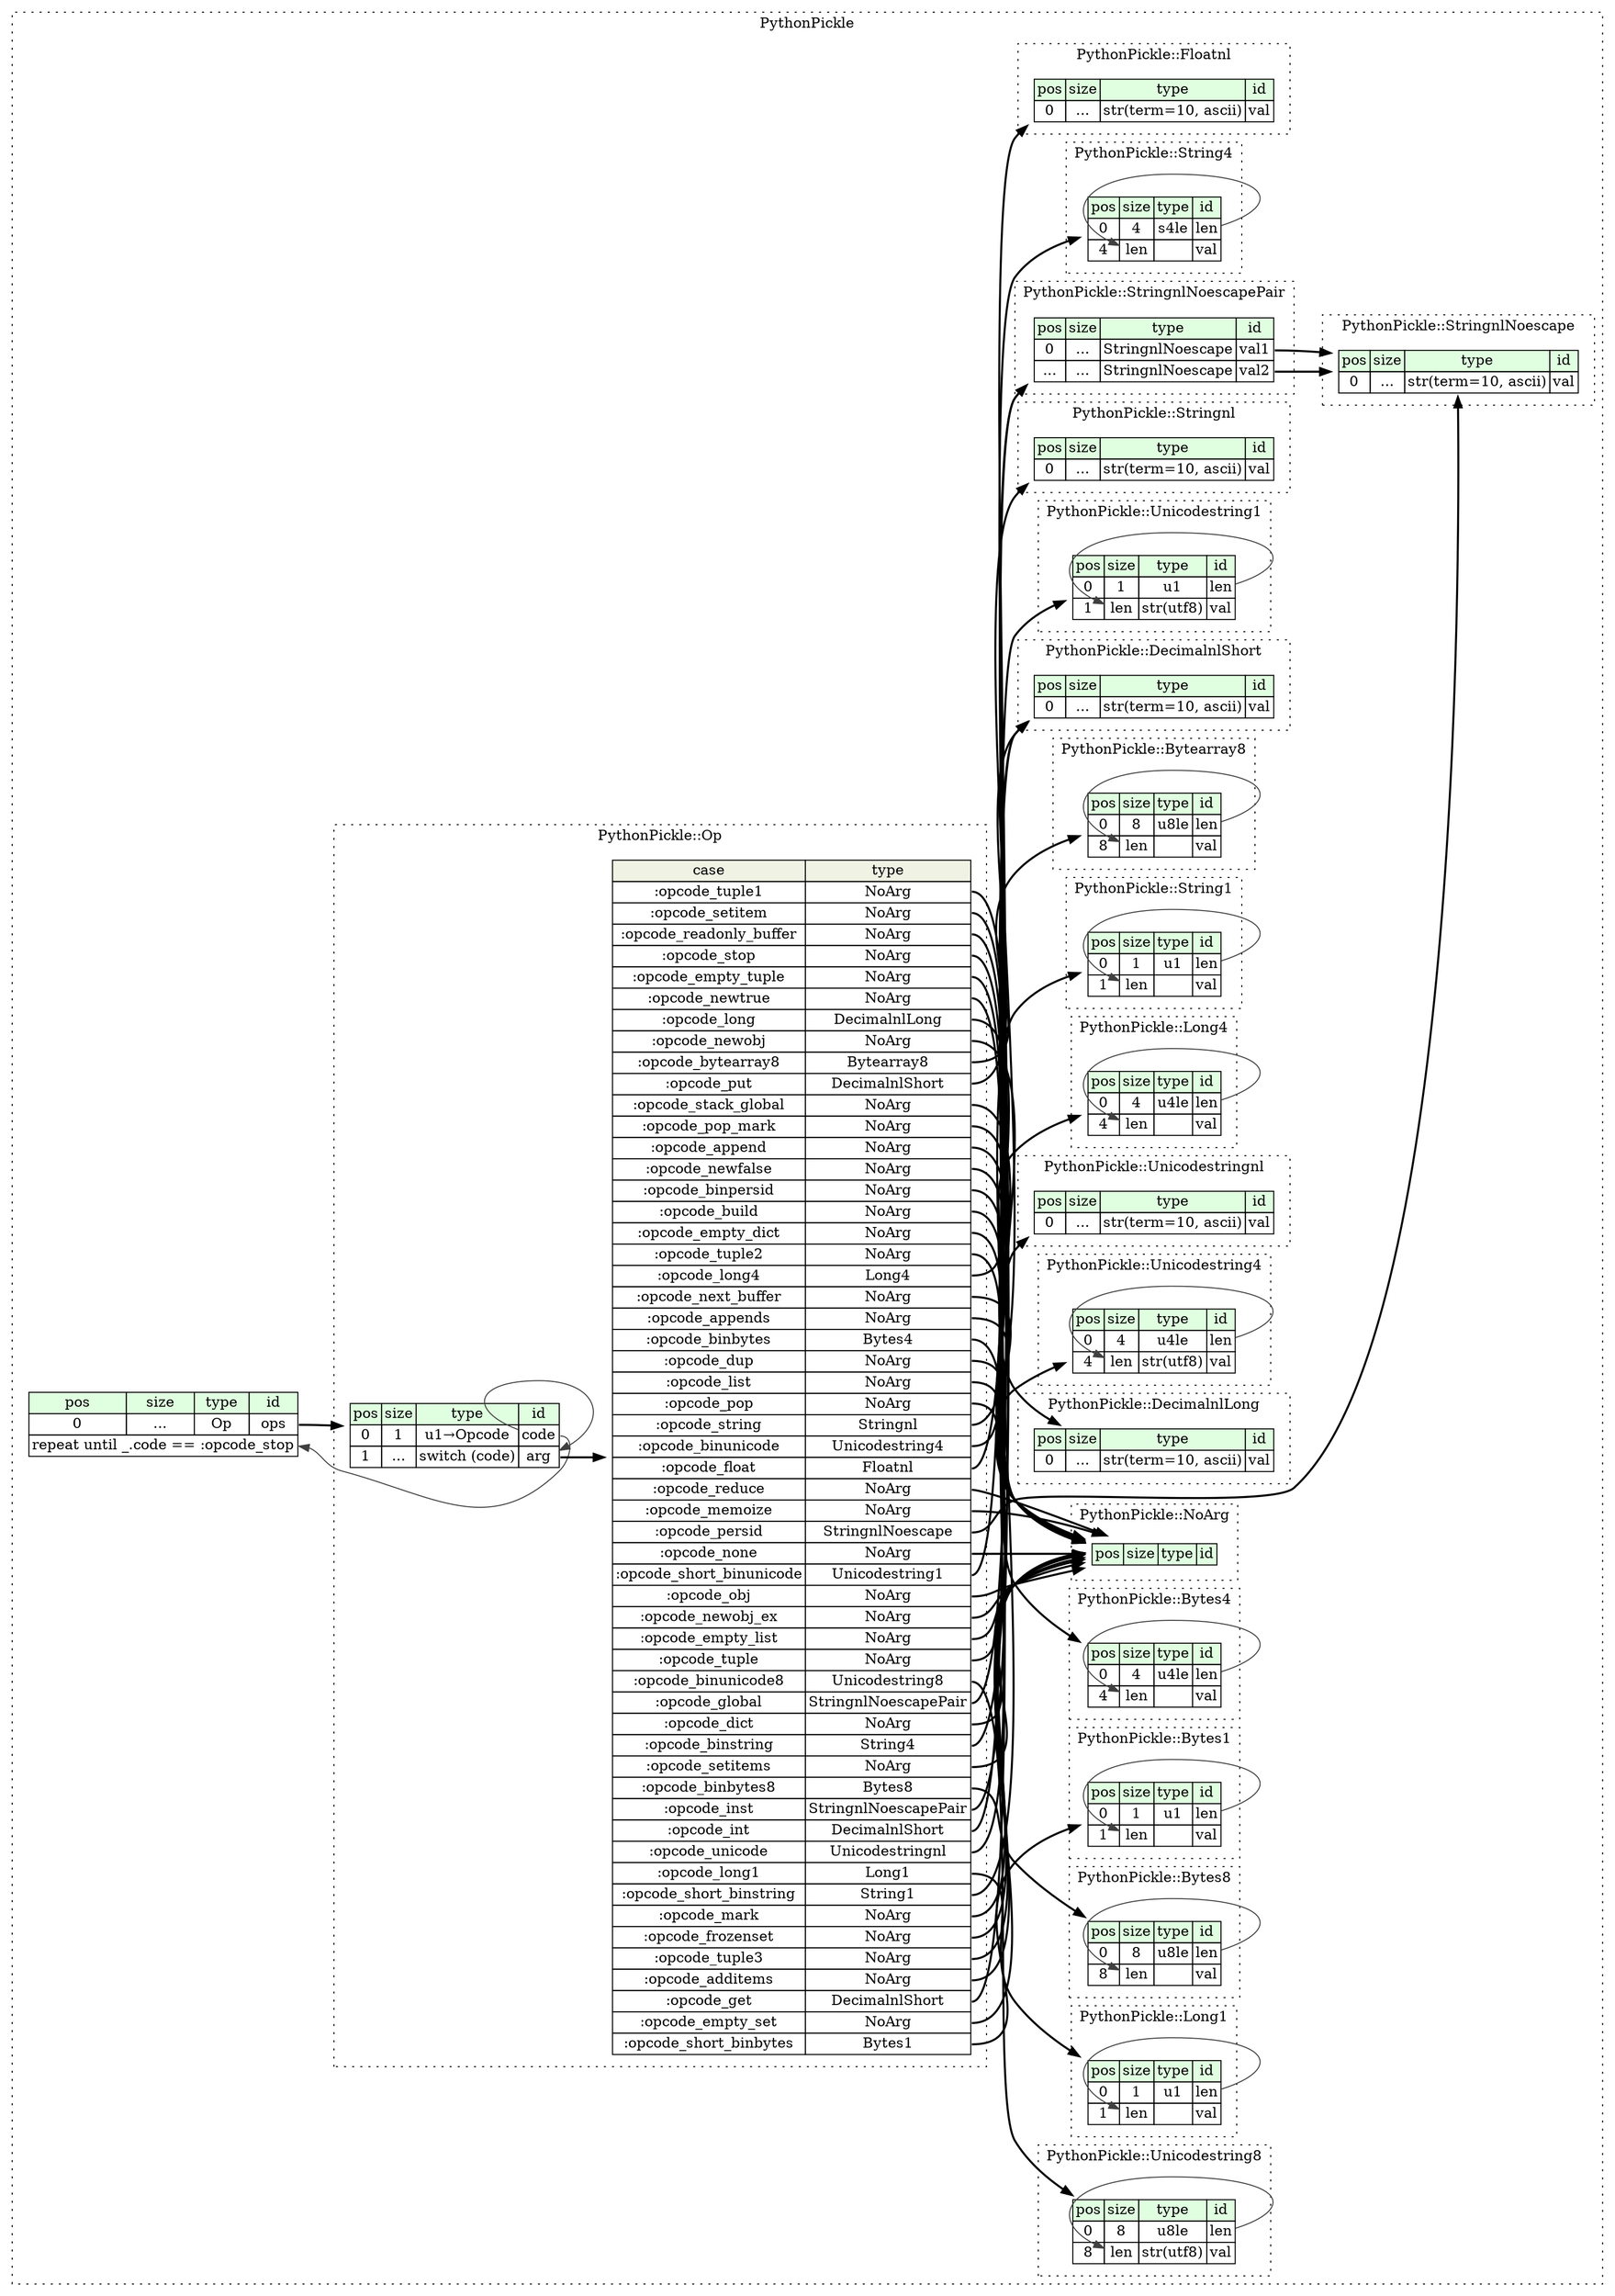digraph {
	rankdir=LR;
	node [shape=plaintext];
	subgraph cluster__python_pickle {
		label="PythonPickle";
		graph[style=dotted];

		python_pickle__seq [label=<<TABLE BORDER="0" CELLBORDER="1" CELLSPACING="0">
			<TR><TD BGCOLOR="#E0FFE0">pos</TD><TD BGCOLOR="#E0FFE0">size</TD><TD BGCOLOR="#E0FFE0">type</TD><TD BGCOLOR="#E0FFE0">id</TD></TR>
			<TR><TD PORT="ops_pos">0</TD><TD PORT="ops_size">...</TD><TD>Op</TD><TD PORT="ops_type">ops</TD></TR>
			<TR><TD COLSPAN="4" PORT="ops__repeat">repeat until _.code == :opcode_stop</TD></TR>
		</TABLE>>];
		subgraph cluster__unicodestring8 {
			label="PythonPickle::Unicodestring8";
			graph[style=dotted];

			unicodestring8__seq [label=<<TABLE BORDER="0" CELLBORDER="1" CELLSPACING="0">
				<TR><TD BGCOLOR="#E0FFE0">pos</TD><TD BGCOLOR="#E0FFE0">size</TD><TD BGCOLOR="#E0FFE0">type</TD><TD BGCOLOR="#E0FFE0">id</TD></TR>
				<TR><TD PORT="len_pos">0</TD><TD PORT="len_size">8</TD><TD>u8le</TD><TD PORT="len_type">len</TD></TR>
				<TR><TD PORT="val_pos">8</TD><TD PORT="val_size">len</TD><TD>str(utf8)</TD><TD PORT="val_type">val</TD></TR>
			</TABLE>>];
		}
		subgraph cluster__long1 {
			label="PythonPickle::Long1";
			graph[style=dotted];

			long1__seq [label=<<TABLE BORDER="0" CELLBORDER="1" CELLSPACING="0">
				<TR><TD BGCOLOR="#E0FFE0">pos</TD><TD BGCOLOR="#E0FFE0">size</TD><TD BGCOLOR="#E0FFE0">type</TD><TD BGCOLOR="#E0FFE0">id</TD></TR>
				<TR><TD PORT="len_pos">0</TD><TD PORT="len_size">1</TD><TD>u1</TD><TD PORT="len_type">len</TD></TR>
				<TR><TD PORT="val_pos">1</TD><TD PORT="val_size">len</TD><TD></TD><TD PORT="val_type">val</TD></TR>
			</TABLE>>];
		}
		subgraph cluster__bytes8 {
			label="PythonPickle::Bytes8";
			graph[style=dotted];

			bytes8__seq [label=<<TABLE BORDER="0" CELLBORDER="1" CELLSPACING="0">
				<TR><TD BGCOLOR="#E0FFE0">pos</TD><TD BGCOLOR="#E0FFE0">size</TD><TD BGCOLOR="#E0FFE0">type</TD><TD BGCOLOR="#E0FFE0">id</TD></TR>
				<TR><TD PORT="len_pos">0</TD><TD PORT="len_size">8</TD><TD>u8le</TD><TD PORT="len_type">len</TD></TR>
				<TR><TD PORT="val_pos">8</TD><TD PORT="val_size">len</TD><TD></TD><TD PORT="val_type">val</TD></TR>
			</TABLE>>];
		}
		subgraph cluster__bytes1 {
			label="PythonPickle::Bytes1";
			graph[style=dotted];

			bytes1__seq [label=<<TABLE BORDER="0" CELLBORDER="1" CELLSPACING="0">
				<TR><TD BGCOLOR="#E0FFE0">pos</TD><TD BGCOLOR="#E0FFE0">size</TD><TD BGCOLOR="#E0FFE0">type</TD><TD BGCOLOR="#E0FFE0">id</TD></TR>
				<TR><TD PORT="len_pos">0</TD><TD PORT="len_size">1</TD><TD>u1</TD><TD PORT="len_type">len</TD></TR>
				<TR><TD PORT="val_pos">1</TD><TD PORT="val_size">len</TD><TD></TD><TD PORT="val_type">val</TD></TR>
			</TABLE>>];
		}
		subgraph cluster__bytes4 {
			label="PythonPickle::Bytes4";
			graph[style=dotted];

			bytes4__seq [label=<<TABLE BORDER="0" CELLBORDER="1" CELLSPACING="0">
				<TR><TD BGCOLOR="#E0FFE0">pos</TD><TD BGCOLOR="#E0FFE0">size</TD><TD BGCOLOR="#E0FFE0">type</TD><TD BGCOLOR="#E0FFE0">id</TD></TR>
				<TR><TD PORT="len_pos">0</TD><TD PORT="len_size">4</TD><TD>u4le</TD><TD PORT="len_type">len</TD></TR>
				<TR><TD PORT="val_pos">4</TD><TD PORT="val_size">len</TD><TD></TD><TD PORT="val_type">val</TD></TR>
			</TABLE>>];
		}
		subgraph cluster__no_arg {
			label="PythonPickle::NoArg";
			graph[style=dotted];

			no_arg__seq [label=<<TABLE BORDER="0" CELLBORDER="1" CELLSPACING="0">
				<TR><TD BGCOLOR="#E0FFE0">pos</TD><TD BGCOLOR="#E0FFE0">size</TD><TD BGCOLOR="#E0FFE0">type</TD><TD BGCOLOR="#E0FFE0">id</TD></TR>
			</TABLE>>];
		}
		subgraph cluster__stringnl_noescape {
			label="PythonPickle::StringnlNoescape";
			graph[style=dotted];

			stringnl_noescape__seq [label=<<TABLE BORDER="0" CELLBORDER="1" CELLSPACING="0">
				<TR><TD BGCOLOR="#E0FFE0">pos</TD><TD BGCOLOR="#E0FFE0">size</TD><TD BGCOLOR="#E0FFE0">type</TD><TD BGCOLOR="#E0FFE0">id</TD></TR>
				<TR><TD PORT="val_pos">0</TD><TD PORT="val_size">...</TD><TD>str(term=10, ascii)</TD><TD PORT="val_type">val</TD></TR>
			</TABLE>>];
		}
		subgraph cluster__decimalnl_long {
			label="PythonPickle::DecimalnlLong";
			graph[style=dotted];

			decimalnl_long__seq [label=<<TABLE BORDER="0" CELLBORDER="1" CELLSPACING="0">
				<TR><TD BGCOLOR="#E0FFE0">pos</TD><TD BGCOLOR="#E0FFE0">size</TD><TD BGCOLOR="#E0FFE0">type</TD><TD BGCOLOR="#E0FFE0">id</TD></TR>
				<TR><TD PORT="val_pos">0</TD><TD PORT="val_size">...</TD><TD>str(term=10, ascii)</TD><TD PORT="val_type">val</TD></TR>
			</TABLE>>];
		}
		subgraph cluster__unicodestring4 {
			label="PythonPickle::Unicodestring4";
			graph[style=dotted];

			unicodestring4__seq [label=<<TABLE BORDER="0" CELLBORDER="1" CELLSPACING="0">
				<TR><TD BGCOLOR="#E0FFE0">pos</TD><TD BGCOLOR="#E0FFE0">size</TD><TD BGCOLOR="#E0FFE0">type</TD><TD BGCOLOR="#E0FFE0">id</TD></TR>
				<TR><TD PORT="len_pos">0</TD><TD PORT="len_size">4</TD><TD>u4le</TD><TD PORT="len_type">len</TD></TR>
				<TR><TD PORT="val_pos">4</TD><TD PORT="val_size">len</TD><TD>str(utf8)</TD><TD PORT="val_type">val</TD></TR>
			</TABLE>>];
		}
		subgraph cluster__unicodestringnl {
			label="PythonPickle::Unicodestringnl";
			graph[style=dotted];

			unicodestringnl__seq [label=<<TABLE BORDER="0" CELLBORDER="1" CELLSPACING="0">
				<TR><TD BGCOLOR="#E0FFE0">pos</TD><TD BGCOLOR="#E0FFE0">size</TD><TD BGCOLOR="#E0FFE0">type</TD><TD BGCOLOR="#E0FFE0">id</TD></TR>
				<TR><TD PORT="val_pos">0</TD><TD PORT="val_size">...</TD><TD>str(term=10, ascii)</TD><TD PORT="val_type">val</TD></TR>
			</TABLE>>];
		}
		subgraph cluster__long4 {
			label="PythonPickle::Long4";
			graph[style=dotted];

			long4__seq [label=<<TABLE BORDER="0" CELLBORDER="1" CELLSPACING="0">
				<TR><TD BGCOLOR="#E0FFE0">pos</TD><TD BGCOLOR="#E0FFE0">size</TD><TD BGCOLOR="#E0FFE0">type</TD><TD BGCOLOR="#E0FFE0">id</TD></TR>
				<TR><TD PORT="len_pos">0</TD><TD PORT="len_size">4</TD><TD>u4le</TD><TD PORT="len_type">len</TD></TR>
				<TR><TD PORT="val_pos">4</TD><TD PORT="val_size">len</TD><TD></TD><TD PORT="val_type">val</TD></TR>
			</TABLE>>];
		}
		subgraph cluster__string1 {
			label="PythonPickle::String1";
			graph[style=dotted];

			string1__seq [label=<<TABLE BORDER="0" CELLBORDER="1" CELLSPACING="0">
				<TR><TD BGCOLOR="#E0FFE0">pos</TD><TD BGCOLOR="#E0FFE0">size</TD><TD BGCOLOR="#E0FFE0">type</TD><TD BGCOLOR="#E0FFE0">id</TD></TR>
				<TR><TD PORT="len_pos">0</TD><TD PORT="len_size">1</TD><TD>u1</TD><TD PORT="len_type">len</TD></TR>
				<TR><TD PORT="val_pos">1</TD><TD PORT="val_size">len</TD><TD></TD><TD PORT="val_type">val</TD></TR>
			</TABLE>>];
		}
		subgraph cluster__bytearray8 {
			label="PythonPickle::Bytearray8";
			graph[style=dotted];

			bytearray8__seq [label=<<TABLE BORDER="0" CELLBORDER="1" CELLSPACING="0">
				<TR><TD BGCOLOR="#E0FFE0">pos</TD><TD BGCOLOR="#E0FFE0">size</TD><TD BGCOLOR="#E0FFE0">type</TD><TD BGCOLOR="#E0FFE0">id</TD></TR>
				<TR><TD PORT="len_pos">0</TD><TD PORT="len_size">8</TD><TD>u8le</TD><TD PORT="len_type">len</TD></TR>
				<TR><TD PORT="val_pos">8</TD><TD PORT="val_size">len</TD><TD></TD><TD PORT="val_type">val</TD></TR>
			</TABLE>>];
		}
		subgraph cluster__decimalnl_short {
			label="PythonPickle::DecimalnlShort";
			graph[style=dotted];

			decimalnl_short__seq [label=<<TABLE BORDER="0" CELLBORDER="1" CELLSPACING="0">
				<TR><TD BGCOLOR="#E0FFE0">pos</TD><TD BGCOLOR="#E0FFE0">size</TD><TD BGCOLOR="#E0FFE0">type</TD><TD BGCOLOR="#E0FFE0">id</TD></TR>
				<TR><TD PORT="val_pos">0</TD><TD PORT="val_size">...</TD><TD>str(term=10, ascii)</TD><TD PORT="val_type">val</TD></TR>
			</TABLE>>];
		}
		subgraph cluster__unicodestring1 {
			label="PythonPickle::Unicodestring1";
			graph[style=dotted];

			unicodestring1__seq [label=<<TABLE BORDER="0" CELLBORDER="1" CELLSPACING="0">
				<TR><TD BGCOLOR="#E0FFE0">pos</TD><TD BGCOLOR="#E0FFE0">size</TD><TD BGCOLOR="#E0FFE0">type</TD><TD BGCOLOR="#E0FFE0">id</TD></TR>
				<TR><TD PORT="len_pos">0</TD><TD PORT="len_size">1</TD><TD>u1</TD><TD PORT="len_type">len</TD></TR>
				<TR><TD PORT="val_pos">1</TD><TD PORT="val_size">len</TD><TD>str(utf8)</TD><TD PORT="val_type">val</TD></TR>
			</TABLE>>];
		}
		subgraph cluster__stringnl {
			label="PythonPickle::Stringnl";
			graph[style=dotted];

			stringnl__seq [label=<<TABLE BORDER="0" CELLBORDER="1" CELLSPACING="0">
				<TR><TD BGCOLOR="#E0FFE0">pos</TD><TD BGCOLOR="#E0FFE0">size</TD><TD BGCOLOR="#E0FFE0">type</TD><TD BGCOLOR="#E0FFE0">id</TD></TR>
				<TR><TD PORT="val_pos">0</TD><TD PORT="val_size">...</TD><TD>str(term=10, ascii)</TD><TD PORT="val_type">val</TD></TR>
			</TABLE>>];
		}
		subgraph cluster__stringnl_noescape_pair {
			label="PythonPickle::StringnlNoescapePair";
			graph[style=dotted];

			stringnl_noescape_pair__seq [label=<<TABLE BORDER="0" CELLBORDER="1" CELLSPACING="0">
				<TR><TD BGCOLOR="#E0FFE0">pos</TD><TD BGCOLOR="#E0FFE0">size</TD><TD BGCOLOR="#E0FFE0">type</TD><TD BGCOLOR="#E0FFE0">id</TD></TR>
				<TR><TD PORT="val1_pos">0</TD><TD PORT="val1_size">...</TD><TD>StringnlNoescape</TD><TD PORT="val1_type">val1</TD></TR>
				<TR><TD PORT="val2_pos">...</TD><TD PORT="val2_size">...</TD><TD>StringnlNoescape</TD><TD PORT="val2_type">val2</TD></TR>
			</TABLE>>];
		}
		subgraph cluster__string4 {
			label="PythonPickle::String4";
			graph[style=dotted];

			string4__seq [label=<<TABLE BORDER="0" CELLBORDER="1" CELLSPACING="0">
				<TR><TD BGCOLOR="#E0FFE0">pos</TD><TD BGCOLOR="#E0FFE0">size</TD><TD BGCOLOR="#E0FFE0">type</TD><TD BGCOLOR="#E0FFE0">id</TD></TR>
				<TR><TD PORT="len_pos">0</TD><TD PORT="len_size">4</TD><TD>s4le</TD><TD PORT="len_type">len</TD></TR>
				<TR><TD PORT="val_pos">4</TD><TD PORT="val_size">len</TD><TD></TD><TD PORT="val_type">val</TD></TR>
			</TABLE>>];
		}
		subgraph cluster__op {
			label="PythonPickle::Op";
			graph[style=dotted];

			op__seq [label=<<TABLE BORDER="0" CELLBORDER="1" CELLSPACING="0">
				<TR><TD BGCOLOR="#E0FFE0">pos</TD><TD BGCOLOR="#E0FFE0">size</TD><TD BGCOLOR="#E0FFE0">type</TD><TD BGCOLOR="#E0FFE0">id</TD></TR>
				<TR><TD PORT="code_pos">0</TD><TD PORT="code_size">1</TD><TD>u1→Opcode</TD><TD PORT="code_type">code</TD></TR>
				<TR><TD PORT="arg_pos">1</TD><TD PORT="arg_size">...</TD><TD>switch (code)</TD><TD PORT="arg_type">arg</TD></TR>
			</TABLE>>];
op__seq_arg_switch [label=<<TABLE BORDER="0" CELLBORDER="1" CELLSPACING="0">
	<TR><TD BGCOLOR="#F0F2E4">case</TD><TD BGCOLOR="#F0F2E4">type</TD></TR>
	<TR><TD>:opcode_tuple1</TD><TD PORT="case0">NoArg</TD></TR>
	<TR><TD>:opcode_setitem</TD><TD PORT="case1">NoArg</TD></TR>
	<TR><TD>:opcode_readonly_buffer</TD><TD PORT="case2">NoArg</TD></TR>
	<TR><TD>:opcode_stop</TD><TD PORT="case3">NoArg</TD></TR>
	<TR><TD>:opcode_empty_tuple</TD><TD PORT="case4">NoArg</TD></TR>
	<TR><TD>:opcode_newtrue</TD><TD PORT="case5">NoArg</TD></TR>
	<TR><TD>:opcode_long</TD><TD PORT="case6">DecimalnlLong</TD></TR>
	<TR><TD>:opcode_newobj</TD><TD PORT="case7">NoArg</TD></TR>
	<TR><TD>:opcode_bytearray8</TD><TD PORT="case8">Bytearray8</TD></TR>
	<TR><TD>:opcode_put</TD><TD PORT="case9">DecimalnlShort</TD></TR>
	<TR><TD>:opcode_stack_global</TD><TD PORT="case10">NoArg</TD></TR>
	<TR><TD>:opcode_pop_mark</TD><TD PORT="case11">NoArg</TD></TR>
	<TR><TD>:opcode_append</TD><TD PORT="case12">NoArg</TD></TR>
	<TR><TD>:opcode_newfalse</TD><TD PORT="case13">NoArg</TD></TR>
	<TR><TD>:opcode_binpersid</TD><TD PORT="case14">NoArg</TD></TR>
	<TR><TD>:opcode_build</TD><TD PORT="case15">NoArg</TD></TR>
	<TR><TD>:opcode_empty_dict</TD><TD PORT="case16">NoArg</TD></TR>
	<TR><TD>:opcode_tuple2</TD><TD PORT="case17">NoArg</TD></TR>
	<TR><TD>:opcode_long4</TD><TD PORT="case18">Long4</TD></TR>
	<TR><TD>:opcode_next_buffer</TD><TD PORT="case19">NoArg</TD></TR>
	<TR><TD>:opcode_appends</TD><TD PORT="case20">NoArg</TD></TR>
	<TR><TD>:opcode_binbytes</TD><TD PORT="case21">Bytes4</TD></TR>
	<TR><TD>:opcode_dup</TD><TD PORT="case22">NoArg</TD></TR>
	<TR><TD>:opcode_list</TD><TD PORT="case23">NoArg</TD></TR>
	<TR><TD>:opcode_pop</TD><TD PORT="case24">NoArg</TD></TR>
	<TR><TD>:opcode_string</TD><TD PORT="case25">Stringnl</TD></TR>
	<TR><TD>:opcode_binunicode</TD><TD PORT="case26">Unicodestring4</TD></TR>
	<TR><TD>:opcode_float</TD><TD PORT="case27">Floatnl</TD></TR>
	<TR><TD>:opcode_reduce</TD><TD PORT="case28">NoArg</TD></TR>
	<TR><TD>:opcode_memoize</TD><TD PORT="case29">NoArg</TD></TR>
	<TR><TD>:opcode_persid</TD><TD PORT="case30">StringnlNoescape</TD></TR>
	<TR><TD>:opcode_none</TD><TD PORT="case31">NoArg</TD></TR>
	<TR><TD>:opcode_short_binunicode</TD><TD PORT="case32">Unicodestring1</TD></TR>
	<TR><TD>:opcode_obj</TD><TD PORT="case33">NoArg</TD></TR>
	<TR><TD>:opcode_newobj_ex</TD><TD PORT="case34">NoArg</TD></TR>
	<TR><TD>:opcode_empty_list</TD><TD PORT="case35">NoArg</TD></TR>
	<TR><TD>:opcode_tuple</TD><TD PORT="case36">NoArg</TD></TR>
	<TR><TD>:opcode_binunicode8</TD><TD PORT="case37">Unicodestring8</TD></TR>
	<TR><TD>:opcode_global</TD><TD PORT="case38">StringnlNoescapePair</TD></TR>
	<TR><TD>:opcode_dict</TD><TD PORT="case39">NoArg</TD></TR>
	<TR><TD>:opcode_binstring</TD><TD PORT="case40">String4</TD></TR>
	<TR><TD>:opcode_setitems</TD><TD PORT="case41">NoArg</TD></TR>
	<TR><TD>:opcode_binbytes8</TD><TD PORT="case42">Bytes8</TD></TR>
	<TR><TD>:opcode_inst</TD><TD PORT="case43">StringnlNoescapePair</TD></TR>
	<TR><TD>:opcode_int</TD><TD PORT="case44">DecimalnlShort</TD></TR>
	<TR><TD>:opcode_unicode</TD><TD PORT="case45">Unicodestringnl</TD></TR>
	<TR><TD>:opcode_long1</TD><TD PORT="case46">Long1</TD></TR>
	<TR><TD>:opcode_short_binstring</TD><TD PORT="case47">String1</TD></TR>
	<TR><TD>:opcode_mark</TD><TD PORT="case48">NoArg</TD></TR>
	<TR><TD>:opcode_frozenset</TD><TD PORT="case49">NoArg</TD></TR>
	<TR><TD>:opcode_tuple3</TD><TD PORT="case50">NoArg</TD></TR>
	<TR><TD>:opcode_additems</TD><TD PORT="case51">NoArg</TD></TR>
	<TR><TD>:opcode_get</TD><TD PORT="case52">DecimalnlShort</TD></TR>
	<TR><TD>:opcode_empty_set</TD><TD PORT="case53">NoArg</TD></TR>
	<TR><TD>:opcode_short_binbytes</TD><TD PORT="case54">Bytes1</TD></TR>
</TABLE>>];
		}
		subgraph cluster__floatnl {
			label="PythonPickle::Floatnl";
			graph[style=dotted];

			floatnl__seq [label=<<TABLE BORDER="0" CELLBORDER="1" CELLSPACING="0">
				<TR><TD BGCOLOR="#E0FFE0">pos</TD><TD BGCOLOR="#E0FFE0">size</TD><TD BGCOLOR="#E0FFE0">type</TD><TD BGCOLOR="#E0FFE0">id</TD></TR>
				<TR><TD PORT="val_pos">0</TD><TD PORT="val_size">...</TD><TD>str(term=10, ascii)</TD><TD PORT="val_type">val</TD></TR>
			</TABLE>>];
		}
	}
	python_pickle__seq:ops_type -> op__seq [style=bold];
	op__seq:code_type -> python_pickle__seq:ops__repeat [color="#404040"];
	unicodestring8__seq:len_type -> unicodestring8__seq:val_size [color="#404040"];
	long1__seq:len_type -> long1__seq:val_size [color="#404040"];
	bytes8__seq:len_type -> bytes8__seq:val_size [color="#404040"];
	bytes1__seq:len_type -> bytes1__seq:val_size [color="#404040"];
	bytes4__seq:len_type -> bytes4__seq:val_size [color="#404040"];
	unicodestring4__seq:len_type -> unicodestring4__seq:val_size [color="#404040"];
	long4__seq:len_type -> long4__seq:val_size [color="#404040"];
	string1__seq:len_type -> string1__seq:val_size [color="#404040"];
	bytearray8__seq:len_type -> bytearray8__seq:val_size [color="#404040"];
	unicodestring1__seq:len_type -> unicodestring1__seq:val_size [color="#404040"];
	stringnl_noescape_pair__seq:val1_type -> stringnl_noescape__seq [style=bold];
	stringnl_noescape_pair__seq:val2_type -> stringnl_noescape__seq [style=bold];
	string4__seq:len_type -> string4__seq:val_size [color="#404040"];
	op__seq:arg_type -> op__seq_arg_switch [style=bold];
	op__seq_arg_switch:case0 -> no_arg__seq [style=bold];
	op__seq_arg_switch:case1 -> no_arg__seq [style=bold];
	op__seq_arg_switch:case2 -> no_arg__seq [style=bold];
	op__seq_arg_switch:case3 -> no_arg__seq [style=bold];
	op__seq_arg_switch:case4 -> no_arg__seq [style=bold];
	op__seq_arg_switch:case5 -> no_arg__seq [style=bold];
	op__seq_arg_switch:case6 -> decimalnl_long__seq [style=bold];
	op__seq_arg_switch:case7 -> no_arg__seq [style=bold];
	op__seq_arg_switch:case8 -> bytearray8__seq [style=bold];
	op__seq_arg_switch:case9 -> decimalnl_short__seq [style=bold];
	op__seq_arg_switch:case10 -> no_arg__seq [style=bold];
	op__seq_arg_switch:case11 -> no_arg__seq [style=bold];
	op__seq_arg_switch:case12 -> no_arg__seq [style=bold];
	op__seq_arg_switch:case13 -> no_arg__seq [style=bold];
	op__seq_arg_switch:case14 -> no_arg__seq [style=bold];
	op__seq_arg_switch:case15 -> no_arg__seq [style=bold];
	op__seq_arg_switch:case16 -> no_arg__seq [style=bold];
	op__seq_arg_switch:case17 -> no_arg__seq [style=bold];
	op__seq_arg_switch:case18 -> long4__seq [style=bold];
	op__seq_arg_switch:case19 -> no_arg__seq [style=bold];
	op__seq_arg_switch:case20 -> no_arg__seq [style=bold];
	op__seq_arg_switch:case21 -> bytes4__seq [style=bold];
	op__seq_arg_switch:case22 -> no_arg__seq [style=bold];
	op__seq_arg_switch:case23 -> no_arg__seq [style=bold];
	op__seq_arg_switch:case24 -> no_arg__seq [style=bold];
	op__seq_arg_switch:case25 -> stringnl__seq [style=bold];
	op__seq_arg_switch:case26 -> unicodestring4__seq [style=bold];
	op__seq_arg_switch:case27 -> floatnl__seq [style=bold];
	op__seq_arg_switch:case28 -> no_arg__seq [style=bold];
	op__seq_arg_switch:case29 -> no_arg__seq [style=bold];
	op__seq_arg_switch:case30 -> stringnl_noescape__seq [style=bold];
	op__seq_arg_switch:case31 -> no_arg__seq [style=bold];
	op__seq_arg_switch:case32 -> unicodestring1__seq [style=bold];
	op__seq_arg_switch:case33 -> no_arg__seq [style=bold];
	op__seq_arg_switch:case34 -> no_arg__seq [style=bold];
	op__seq_arg_switch:case35 -> no_arg__seq [style=bold];
	op__seq_arg_switch:case36 -> no_arg__seq [style=bold];
	op__seq_arg_switch:case37 -> unicodestring8__seq [style=bold];
	op__seq_arg_switch:case38 -> stringnl_noescape_pair__seq [style=bold];
	op__seq_arg_switch:case39 -> no_arg__seq [style=bold];
	op__seq_arg_switch:case40 -> string4__seq [style=bold];
	op__seq_arg_switch:case41 -> no_arg__seq [style=bold];
	op__seq_arg_switch:case42 -> bytes8__seq [style=bold];
	op__seq_arg_switch:case43 -> stringnl_noescape_pair__seq [style=bold];
	op__seq_arg_switch:case44 -> decimalnl_short__seq [style=bold];
	op__seq_arg_switch:case45 -> unicodestringnl__seq [style=bold];
	op__seq_arg_switch:case46 -> long1__seq [style=bold];
	op__seq_arg_switch:case47 -> string1__seq [style=bold];
	op__seq_arg_switch:case48 -> no_arg__seq [style=bold];
	op__seq_arg_switch:case49 -> no_arg__seq [style=bold];
	op__seq_arg_switch:case50 -> no_arg__seq [style=bold];
	op__seq_arg_switch:case51 -> no_arg__seq [style=bold];
	op__seq_arg_switch:case52 -> decimalnl_short__seq [style=bold];
	op__seq_arg_switch:case53 -> no_arg__seq [style=bold];
	op__seq_arg_switch:case54 -> bytes1__seq [style=bold];
	op__seq:code_type -> op__seq:arg_type [color="#404040"];
}
